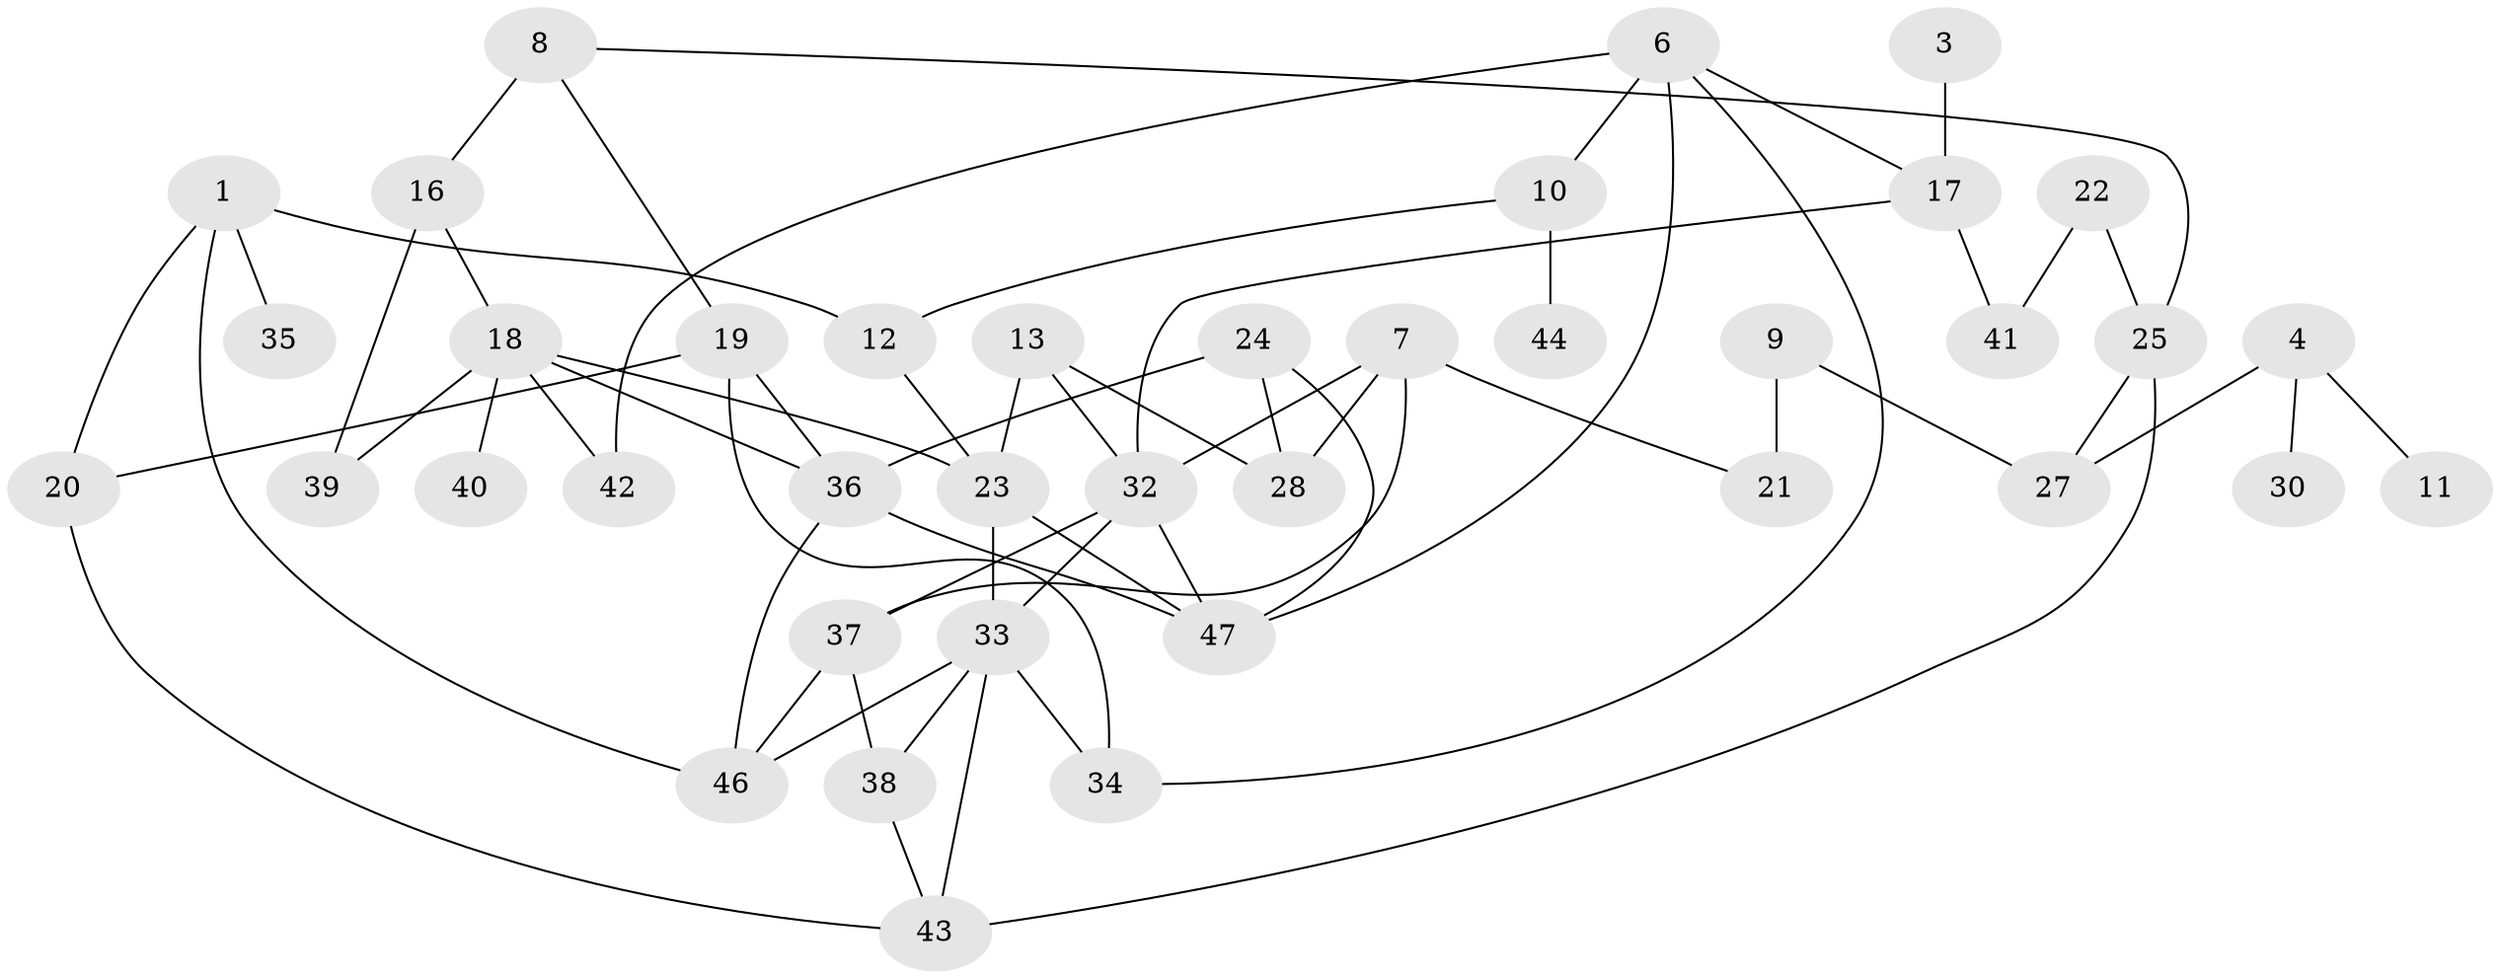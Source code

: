 // original degree distribution, {4: 0.13978494623655913, 2: 0.21505376344086022, 3: 0.23655913978494625, 1: 0.23655913978494625, 0: 0.08602150537634409, 5: 0.06451612903225806, 6: 0.021505376344086023}
// Generated by graph-tools (version 1.1) at 2025/35/03/04/25 23:35:53]
// undirected, 39 vertices, 62 edges
graph export_dot {
  node [color=gray90,style=filled];
  1;
  3;
  4;
  6;
  7;
  8;
  9;
  10;
  11;
  12;
  13;
  16;
  17;
  18;
  19;
  20;
  21;
  22;
  23;
  24;
  25;
  27;
  28;
  30;
  32;
  33;
  34;
  35;
  36;
  37;
  38;
  39;
  40;
  41;
  42;
  43;
  44;
  46;
  47;
  1 -- 12 [weight=1.0];
  1 -- 20 [weight=1.0];
  1 -- 35 [weight=1.0];
  1 -- 46 [weight=1.0];
  3 -- 17 [weight=1.0];
  4 -- 11 [weight=1.0];
  4 -- 27 [weight=2.0];
  4 -- 30 [weight=1.0];
  6 -- 10 [weight=1.0];
  6 -- 17 [weight=1.0];
  6 -- 34 [weight=1.0];
  6 -- 42 [weight=1.0];
  6 -- 47 [weight=1.0];
  7 -- 21 [weight=1.0];
  7 -- 28 [weight=1.0];
  7 -- 32 [weight=1.0];
  7 -- 37 [weight=1.0];
  8 -- 16 [weight=1.0];
  8 -- 19 [weight=1.0];
  8 -- 25 [weight=1.0];
  9 -- 21 [weight=1.0];
  9 -- 27 [weight=1.0];
  10 -- 12 [weight=1.0];
  10 -- 44 [weight=1.0];
  12 -- 23 [weight=1.0];
  13 -- 23 [weight=1.0];
  13 -- 28 [weight=1.0];
  13 -- 32 [weight=1.0];
  16 -- 18 [weight=1.0];
  16 -- 39 [weight=1.0];
  17 -- 32 [weight=1.0];
  17 -- 41 [weight=1.0];
  18 -- 23 [weight=1.0];
  18 -- 36 [weight=1.0];
  18 -- 39 [weight=1.0];
  18 -- 40 [weight=1.0];
  18 -- 42 [weight=1.0];
  19 -- 20 [weight=1.0];
  19 -- 34 [weight=1.0];
  19 -- 36 [weight=1.0];
  20 -- 43 [weight=1.0];
  22 -- 25 [weight=1.0];
  22 -- 41 [weight=1.0];
  23 -- 33 [weight=2.0];
  23 -- 47 [weight=1.0];
  24 -- 28 [weight=1.0];
  24 -- 36 [weight=2.0];
  24 -- 47 [weight=1.0];
  25 -- 27 [weight=1.0];
  25 -- 43 [weight=1.0];
  32 -- 33 [weight=1.0];
  32 -- 37 [weight=1.0];
  32 -- 47 [weight=1.0];
  33 -- 34 [weight=1.0];
  33 -- 38 [weight=1.0];
  33 -- 43 [weight=1.0];
  33 -- 46 [weight=1.0];
  36 -- 46 [weight=1.0];
  36 -- 47 [weight=1.0];
  37 -- 38 [weight=1.0];
  37 -- 46 [weight=1.0];
  38 -- 43 [weight=1.0];
}
